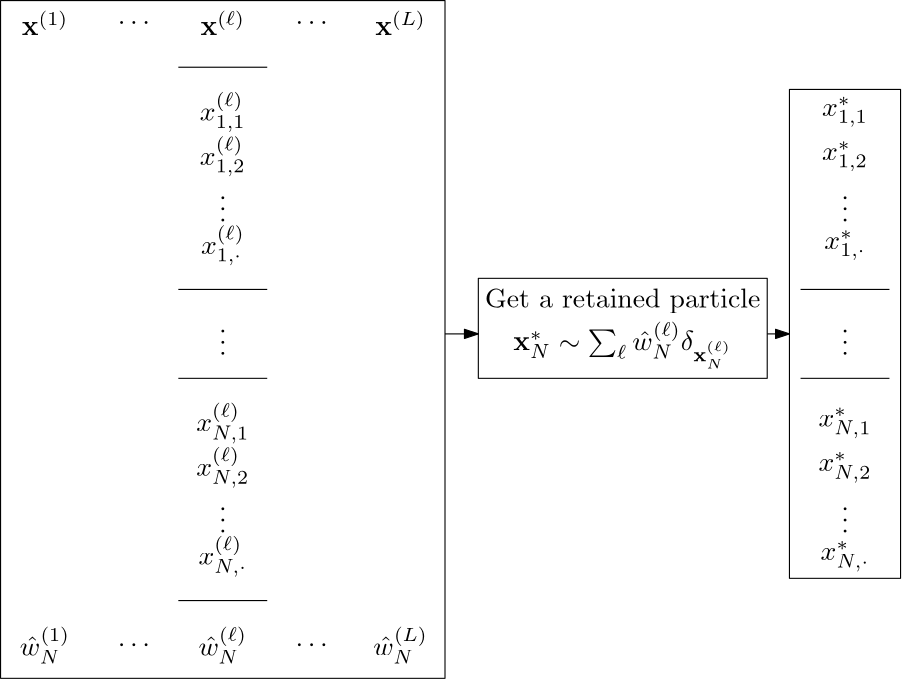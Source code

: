 <?xml version="1.0"?>
<!DOCTYPE ipe SYSTEM "ipe.dtd">
<ipe version="70005" creator="Ipe 7.1.4">
<info created="D:20141024113751" modified="D:20141024122145"/>
<ipestyle name="basic">
<symbol name="arrow/arc(spx)">
<path stroke="sym-stroke" fill="sym-stroke" pen="sym-pen">
0 0 m
-1 0.333 l
-1 -0.333 l
h
</path>
</symbol>
<symbol name="arrow/farc(spx)">
<path stroke="sym-stroke" fill="white" pen="sym-pen">
0 0 m
-1 0.333 l
-1 -0.333 l
h
</path>
</symbol>
<symbol name="mark/circle(sx)" transformations="translations">
<path fill="sym-stroke">
0.6 0 0 0.6 0 0 e
0.4 0 0 0.4 0 0 e
</path>
</symbol>
<symbol name="mark/disk(sx)" transformations="translations">
<path fill="sym-stroke">
0.6 0 0 0.6 0 0 e
</path>
</symbol>
<symbol name="mark/fdisk(sfx)" transformations="translations">
<group>
<path fill="sym-fill">
0.5 0 0 0.5 0 0 e
</path>
<path fill="sym-stroke" fillrule="eofill">
0.6 0 0 0.6 0 0 e
0.4 0 0 0.4 0 0 e
</path>
</group>
</symbol>
<symbol name="mark/box(sx)" transformations="translations">
<path fill="sym-stroke" fillrule="eofill">
-0.6 -0.6 m
0.6 -0.6 l
0.6 0.6 l
-0.6 0.6 l
h
-0.4 -0.4 m
0.4 -0.4 l
0.4 0.4 l
-0.4 0.4 l
h
</path>
</symbol>
<symbol name="mark/square(sx)" transformations="translations">
<path fill="sym-stroke">
-0.6 -0.6 m
0.6 -0.6 l
0.6 0.6 l
-0.6 0.6 l
h
</path>
</symbol>
<symbol name="mark/fsquare(sfx)" transformations="translations">
<group>
<path fill="sym-fill">
-0.5 -0.5 m
0.5 -0.5 l
0.5 0.5 l
-0.5 0.5 l
h
</path>
<path fill="sym-stroke" fillrule="eofill">
-0.6 -0.6 m
0.6 -0.6 l
0.6 0.6 l
-0.6 0.6 l
h
-0.4 -0.4 m
0.4 -0.4 l
0.4 0.4 l
-0.4 0.4 l
h
</path>
</group>
</symbol>
<symbol name="mark/cross(sx)" transformations="translations">
<group>
<path fill="sym-stroke">
-0.43 -0.57 m
0.57 0.43 l
0.43 0.57 l
-0.57 -0.43 l
h
</path>
<path fill="sym-stroke">
-0.43 0.57 m
0.57 -0.43 l
0.43 -0.57 l
-0.57 0.43 l
h
</path>
</group>
</symbol>
<symbol name="arrow/fnormal(spx)">
<path stroke="sym-stroke" fill="white" pen="sym-pen">
0 0 m
-1 0.333 l
-1 -0.333 l
h
</path>
</symbol>
<symbol name="arrow/pointed(spx)">
<path stroke="sym-stroke" fill="sym-stroke" pen="sym-pen">
0 0 m
-1 0.333 l
-0.8 0 l
-1 -0.333 l
h
</path>
</symbol>
<symbol name="arrow/fpointed(spx)">
<path stroke="sym-stroke" fill="white" pen="sym-pen">
0 0 m
-1 0.333 l
-0.8 0 l
-1 -0.333 l
h
</path>
</symbol>
<symbol name="arrow/linear(spx)">
<path stroke="sym-stroke" pen="sym-pen">
-1 0.333 m
0 0 l
-1 -0.333 l
</path>
</symbol>
<symbol name="arrow/fdouble(spx)">
<path stroke="sym-stroke" fill="white" pen="sym-pen">
0 0 m
-1 0.333 l
-1 -0.333 l
h
-1 0 m
-2 0.333 l
-2 -0.333 l
h
</path>
</symbol>
<symbol name="arrow/double(spx)">
<path stroke="sym-stroke" fill="sym-stroke" pen="sym-pen">
0 0 m
-1 0.333 l
-1 -0.333 l
h
-1 0 m
-2 0.333 l
-2 -0.333 l
h
</path>
</symbol>
<pen name="heavier" value="0.8"/>
<pen name="fat" value="1.2"/>
<pen name="ultrafat" value="2"/>
<symbolsize name="large" value="5"/>
<symbolsize name="small" value="2"/>
<symbolsize name="tiny" value="1.1"/>
<arrowsize name="large" value="10"/>
<arrowsize name="small" value="5"/>
<arrowsize name="tiny" value="3"/>
<color name="red" value="1 0 0"/>
<color name="green" value="0 1 0"/>
<color name="blue" value="0 0 1"/>
<color name="yellow" value="1 1 0"/>
<color name="orange" value="1 0.647 0"/>
<color name="gold" value="1 0.843 0"/>
<color name="purple" value="0.627 0.125 0.941"/>
<color name="gray" value="0.745"/>
<color name="brown" value="0.647 0.165 0.165"/>
<color name="navy" value="0 0 0.502"/>
<color name="pink" value="1 0.753 0.796"/>
<color name="seagreen" value="0.18 0.545 0.341"/>
<color name="turquoise" value="0.251 0.878 0.816"/>
<color name="violet" value="0.933 0.51 0.933"/>
<color name="darkblue" value="0 0 0.545"/>
<color name="darkcyan" value="0 0.545 0.545"/>
<color name="darkgray" value="0.663"/>
<color name="darkgreen" value="0 0.392 0"/>
<color name="darkmagenta" value="0.545 0 0.545"/>
<color name="darkorange" value="1 0.549 0"/>
<color name="darkred" value="0.545 0 0"/>
<color name="lightblue" value="0.678 0.847 0.902"/>
<color name="lightcyan" value="0.878 1 1"/>
<color name="lightgray" value="0.827"/>
<color name="lightgreen" value="0.565 0.933 0.565"/>
<color name="lightyellow" value="1 1 0.878"/>
<dashstyle name="dashed" value="[4] 0"/>
<dashstyle name="dotted" value="[1 3] 0"/>
<dashstyle name="dash dotted" value="[4 2 1 2] 0"/>
<dashstyle name="dash dot dotted" value="[4 2 1 2 1 2] 0"/>
<textsize name="large" value="\large"/>
<textsize name="Large" value="\Large"/>
<textsize name="LARGE" value="\LARGE"/>
<textsize name="huge" value="\huge"/>
<textsize name="Huge" value="\Huge"/>
<textsize name="small" value="\small"/>
<textsize name="footnote" value="\footnotesize"/>
<textsize name="tiny" value="\tiny"/>
<textstyle name="center" begin="\begin{center}" end="\end{center}"/>
<textstyle name="itemize" begin="\begin{itemize}" end="\end{itemize}"/>
<textstyle name="item" begin="\begin{itemize}\item{}" end="\end{itemize}"/>
<gridsize name="4 pts" value="4"/>
<gridsize name="8 pts (~3 mm)" value="8"/>
<gridsize name="16 pts (~6 mm)" value="16"/>
<gridsize name="32 pts (~12 mm)" value="32"/>
<gridsize name="10 pts (~3.5 mm)" value="10"/>
<gridsize name="20 pts (~7 mm)" value="20"/>
<gridsize name="14 pts (~5 mm)" value="14"/>
<gridsize name="28 pts (~10 mm)" value="28"/>
<gridsize name="56 pts (~20 mm)" value="56"/>
<anglesize name="90 deg" value="90"/>
<anglesize name="60 deg" value="60"/>
<anglesize name="45 deg" value="45"/>
<anglesize name="30 deg" value="30"/>
<anglesize name="22.5 deg" value="22.5"/>
<tiling name="falling" angle="-60" step="4" width="1"/>
<tiling name="rising" angle="30" step="4" width="1"/>
</ipestyle>
<page>
<layer name="alpha"/>
<view layers="alpha" active="alpha"/>
<text layer="alpha" matrix="1 0 0 1 16 32" transformations="translations" pos="112 736" stroke="black" type="label" width="16.106" height="8.846" depth="0" halign="center" valign="center">$\mathbf x^{(\ell)}$</text>
<text matrix="1 0 0 1 32 32" transformations="translations" pos="128 736" stroke="black" type="label" width="11.623" height="4.428" depth="0" halign="center" valign="center">$\cdots$</text>
<text matrix="1 0 0 1 0 32" transformations="translations" pos="96 736" stroke="black" type="label" width="11.623" height="4.428" depth="0" halign="center" valign="center">$\cdots$</text>
<text matrix="1 0 0 1 48 32" transformations="translations" pos="144 736" stroke="black" type="label" width="18.237" height="8.846" depth="0" halign="center" valign="center">$\mathbf x^{(L)}$</text>
<text matrix="1 0 0 1 -16 32" transformations="translations" pos="80 736" stroke="black" type="label" width="16.743" height="8.846" depth="0" halign="center" valign="center">$\mathbf x^{(1)}$</text>
<text matrix="1 0 0 1 16 16" transformations="translations" pos="112 720" stroke="black" type="label" width="16.501" height="10.408" depth="4.01" halign="center" valign="center">$x_{1,1}^{(\ell)}$</text>
<text matrix="1 0 0 1 16 16" transformations="translations" pos="112 704" stroke="black" type="label" width="16.501" height="10.408" depth="4.01" halign="center" valign="center">$x_{1,2}^{(\ell)}$</text>
<text matrix="1 0 0 1 16 16" transformations="translations" pos="112 688" stroke="black" type="label" width="2.767" height="14.999" depth="0" halign="center" valign="center">$\vdots$</text>
<text matrix="1 0 0 1 16 16" transformations="translations" pos="112 672" stroke="black" type="label" width="15.753" height="10.408" depth="4.01" halign="center" valign="center">$x_{1,\cdot}^{(\ell)}$</text>
<path matrix="1 0 0 1 16 16" stroke="black">
96 656 m
128 656 l
</path>
<text matrix="1 0 0 1 16 16" transformations="translations" pos="112 640" stroke="black" type="label" width="2.767" height="14.999" depth="0" halign="center" valign="center">$\vdots$</text>
<path matrix="1 0 0 1 16 16" stroke="black">
96 624 m
128 624 l
</path>
<text matrix="1 0 0 1 16 16" transformations="translations" pos="112 608" stroke="black" type="label" width="19.159" height="10.409" depth="4.28" halign="center" valign="center">$x_{N,1}^{(\ell)}$</text>
<text matrix="1 0 0 1 16 16" transformations="translations" pos="112 592" stroke="black" type="label" width="19.159" height="10.409" depth="4.28" halign="center" valign="center">$x_{N,2}^{(\ell)}$</text>
<text matrix="1 0 0 1 16 16" transformations="translations" pos="112 576" stroke="black" type="label" width="2.767" height="14.999" depth="0" halign="center" valign="center">$\vdots$</text>
<text matrix="1 0 0 1 16 16" transformations="translations" pos="112 560" stroke="black" type="label" width="17.554" height="10.409" depth="4.28" halign="center" valign="center">$x_{N,\cdot}^{(\ell)}$</text>
<path matrix="1 0 0 1 16 16" stroke="black">
96 544 m
128 544 l
</path>
<path matrix="1 0 0 1 16 32" stroke="black">
96 720 m
128 720 l
</path>
<text matrix="1 0 0 1 16 32" transformations="translations" pos="112 512" stroke="black" type="label" width="17.46" height="10.403" depth="2.93" halign="center" valign="center">$\hat w_{N}^{(\ell)}$</text>
<text matrix="1 0 0 1 16 32" transformations="translations" pos="144 512" stroke="black" type="label" width="11.623" height="4.428" depth="0" halign="center" valign="center">$\cdots$</text>
<text matrix="1 0 0 1 16 32" transformations="translations" pos="176 512" stroke="black" type="label" width="19.591" height="10.403" depth="2.93" halign="center" valign="center">$\hat w_{N}^{(L)}$</text>
<text matrix="1 0 0 1 16 32" transformations="translations" pos="80 512" stroke="black" type="label" width="11.623" height="4.428" depth="0" halign="center" valign="center">$\cdots$</text>
<text matrix="1 0 0 1 16 32" transformations="translations" pos="48 512" stroke="black" type="label" width="18.097" height="10.403" depth="2.93" halign="center" valign="center">$\hat w_{N}^{(1)}$</text>
<path matrix="1 0 0 1 16 32" stroke="black">
192 500 m
192 744 l
32 744 l
32 500 l
h
</path>
<text matrix="1 0 0 1 144 156" transformations="translations" pos="128 496" stroke="black" type="label" width="78.913" height="10.403" depth="6.55" halign="center" valign="center">$\mathbf x_N^\ast \sim \sum_\ell \hat w_N^{(\ell)} \delta_{\mathbf x_N^{(\ell)}}$</text>
<text matrix="1 0 0 1 144 156" transformations="translations" pos="128 512" stroke="black" type="label" width="99.198" height="6.926" depth="1.93" halign="center" valign="center">Get a retained particle</text>
<text matrix="1 0 0 1 224 272" transformations="translations" pos="128 464" stroke="black" type="label" width="16.501" height="6.859" depth="3.83" halign="center" valign="center">$x_{1,1}^\ast$</text>
<text matrix="1 0 0 1 224 272" transformations="translations" pos="128 448" stroke="black" type="label" width="16.501" height="6.859" depth="3.83" halign="center" valign="center">$x_{1,2}^\ast$</text>
<text matrix="1 0 0 1 224 272" transformations="translations" pos="128 432" stroke="black" type="label" width="2.767" height="14.999" depth="0" halign="center" valign="center">$\vdots$</text>
<text matrix="1 0 0 1 224 272" transformations="translations" pos="128 416" stroke="black" type="label" width="14.896" height="6.859" depth="3.83" halign="center" valign="center">$x_{1,\cdot}^\ast$</text>
<path matrix="1 0 0 1 224 272" stroke="black">
112 400 m
144 400 l
</path>
<text matrix="1 0 0 1 224 272" transformations="translations" pos="128 384" stroke="black" type="label" width="2.767" height="14.999" depth="0" halign="center" valign="center">$\vdots$</text>
<path matrix="1 0 0 1 224 272" stroke="black">
112 368 m
144 368 l
</path>
<text matrix="1 0 0 1 224 272" transformations="translations" pos="128 352" stroke="black" type="label" width="19.159" height="6.86" depth="4.1" halign="center" valign="center">$x_{N,1}^\ast$</text>
<text matrix="1 0 0 1 224 272" transformations="translations" pos="128 336" stroke="black" type="label" width="19.159" height="6.86" depth="4.1" halign="center" valign="center">$x_{N,2}^\ast$</text>
<text matrix="1 0 0 1 224 272" transformations="translations" pos="128 320" stroke="black" type="label" width="2.767" height="14.999" depth="0" halign="center" valign="center">$\vdots$</text>
<text matrix="1 0 0 1 224 272" transformations="translations" pos="128 304" stroke="black" type="label" width="17.554" height="6.86" depth="4.1" halign="center" valign="center">$x_{N, \cdot}^\ast$</text>
<path matrix="1 0 0 1 224 272" stroke="black">
108 472 m
108 296 l
148 296 l
148 472 l
h
</path>
<path stroke="black">
220 676 m
220 640 l
324 640 l
324 676 l
h
</path>
<path stroke="black" arrow="normal/small">
208 656 m
220 656 l
</path>
<path stroke="black" arrow="normal/small">
324 656 m
332 656 l
</path>
</page>
</ipe>
